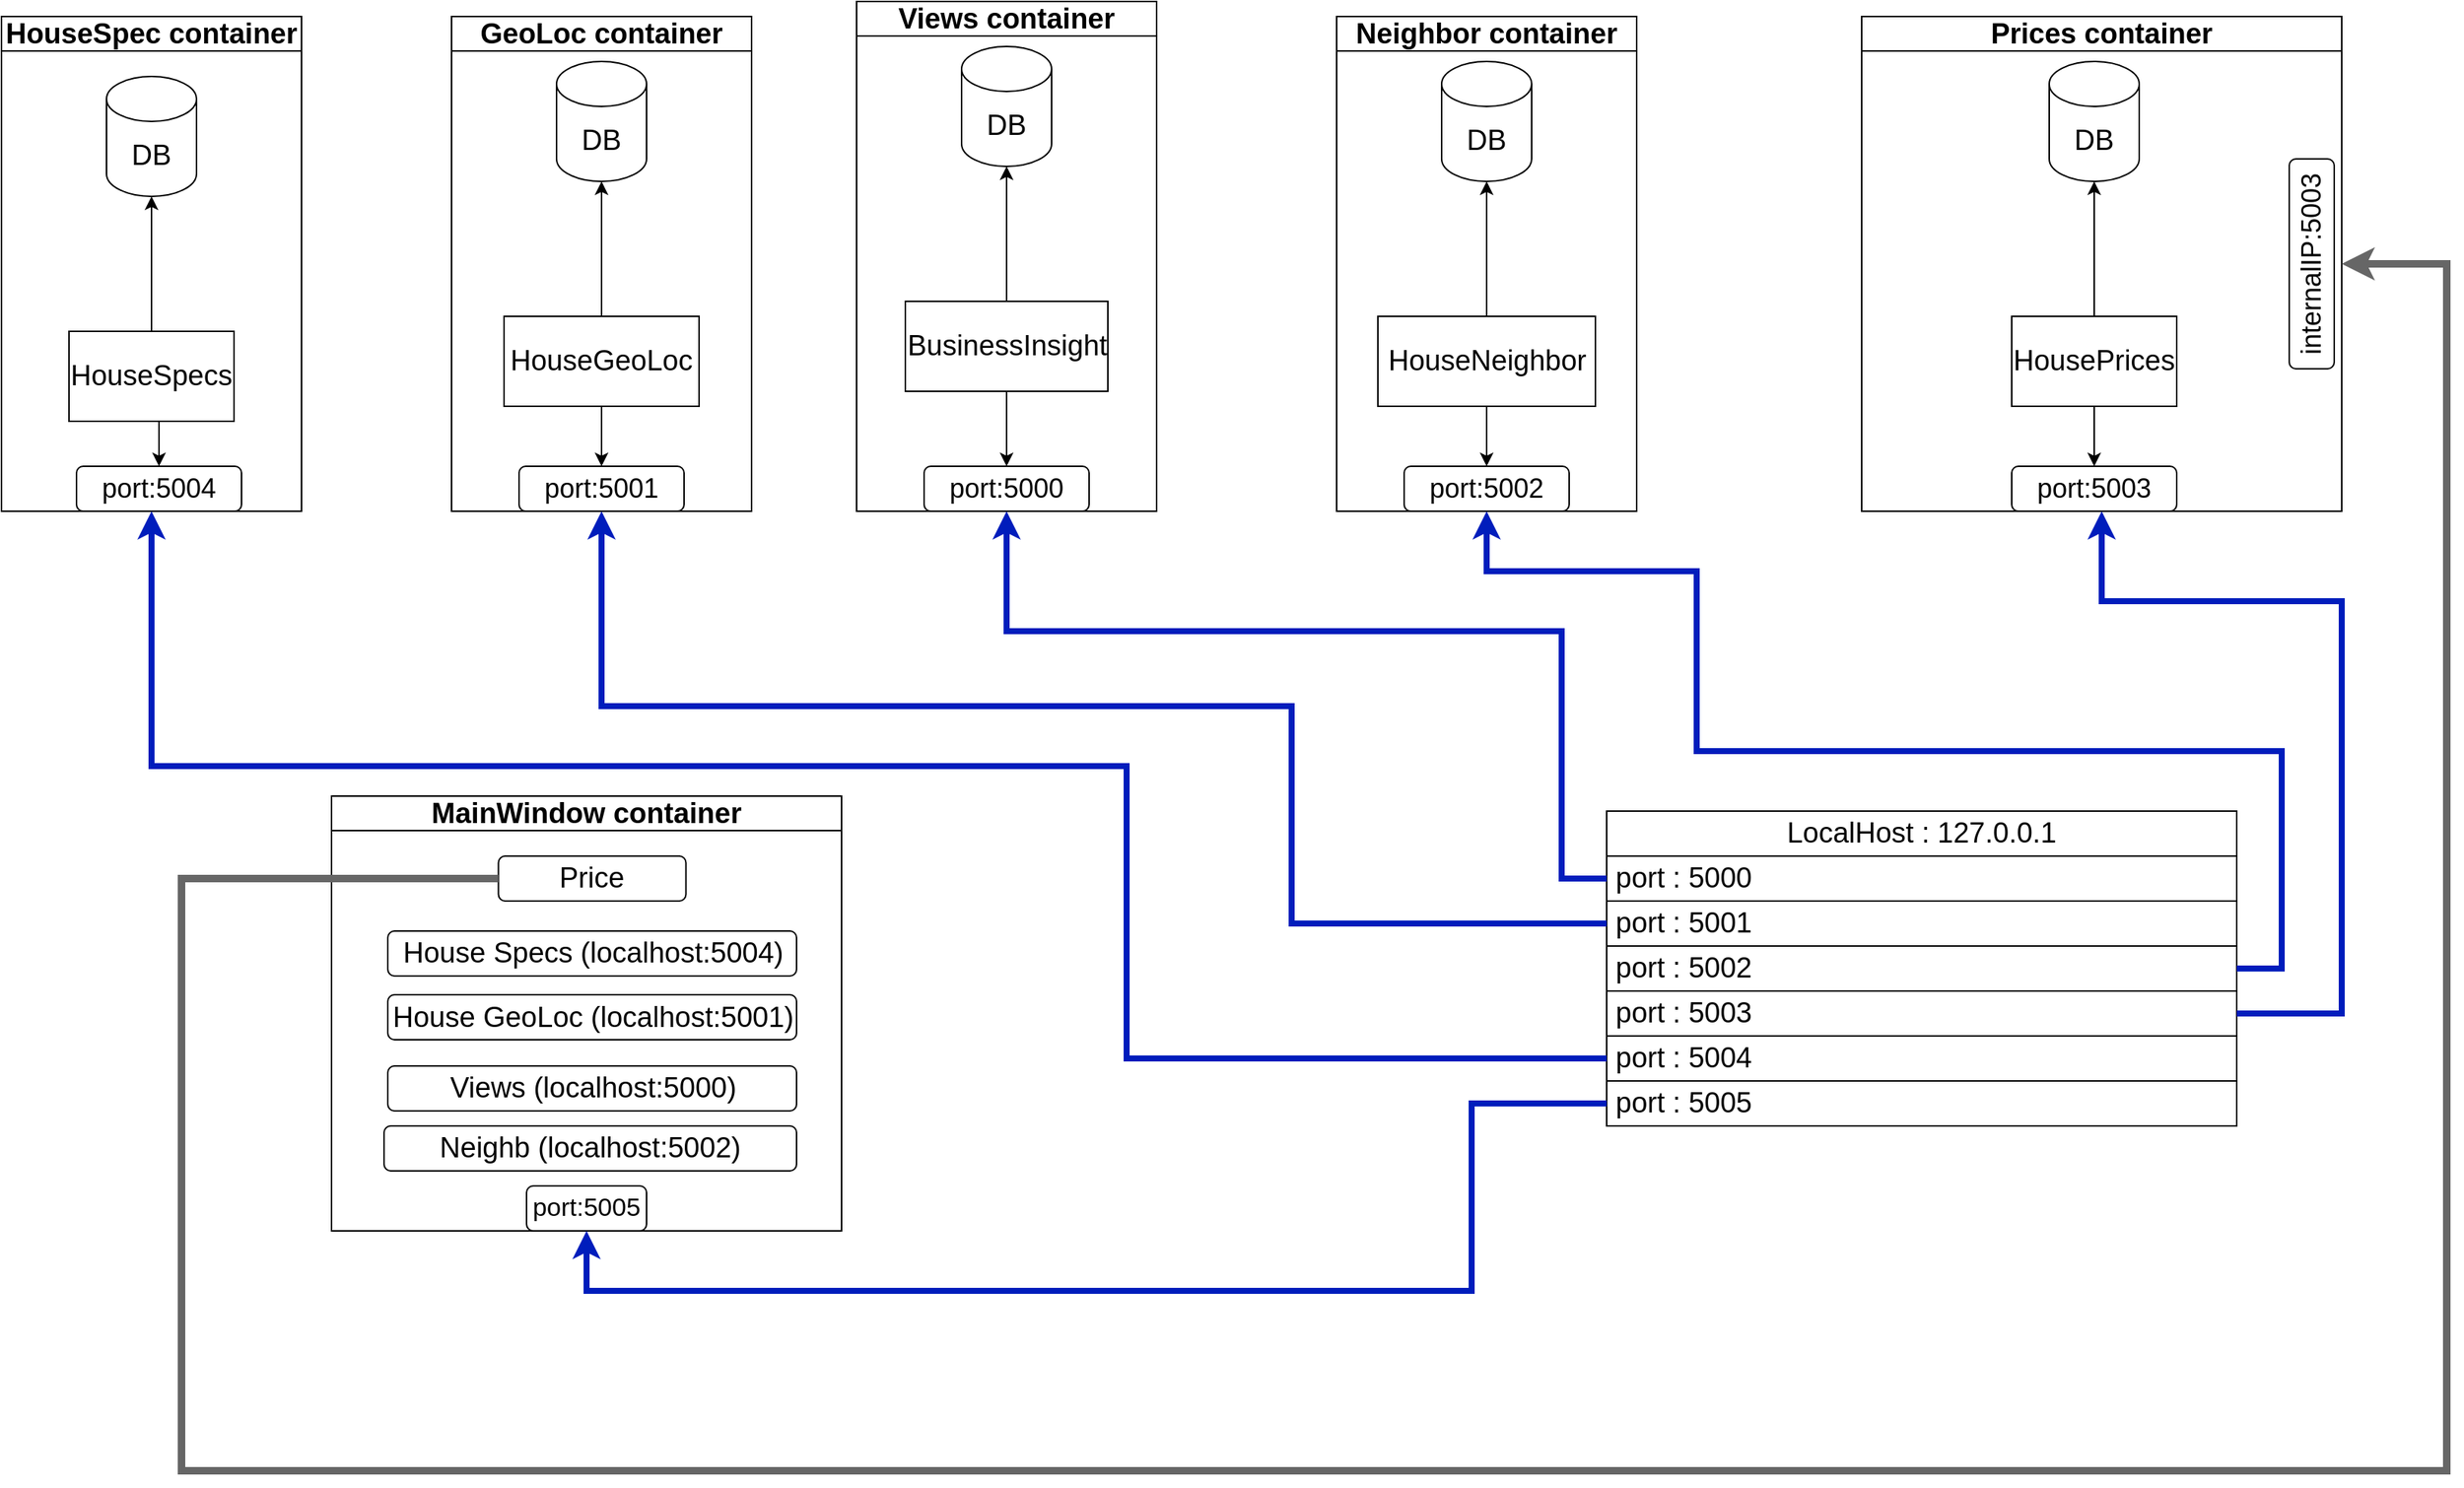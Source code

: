 <mxfile version="24.6.5" type="device">
  <diagram name="Pagina-1" id="HfmaDUV2KbOYAZsAv6NB">
    <mxGraphModel dx="2100" dy="1044" grid="1" gridSize="10" guides="1" tooltips="1" connect="1" arrows="1" fold="1" page="1" pageScale="1" pageWidth="1100" pageHeight="1700" math="0" shadow="0">
      <root>
        <mxCell id="0" />
        <mxCell id="1" parent="0" />
        <mxCell id="TAgpOvvzRsTFJa2ulCm9-2" value="HouseSpec container" style="swimlane;whiteSpace=wrap;html=1;fontSize=19;" vertex="1" parent="1">
          <mxGeometry x="20" y="80" width="200" height="330" as="geometry" />
        </mxCell>
        <mxCell id="TAgpOvvzRsTFJa2ulCm9-60" style="edgeStyle=orthogonalEdgeStyle;rounded=0;orthogonalLoop=1;jettySize=auto;html=1;exitX=0.5;exitY=1;exitDx=0;exitDy=0;entryX=0.5;entryY=0;entryDx=0;entryDy=0;" edge="1" parent="TAgpOvvzRsTFJa2ulCm9-2" source="0ct4LDV8JpJV-yFf8uoS-1" target="TAgpOvvzRsTFJa2ulCm9-51">
          <mxGeometry relative="1" as="geometry" />
        </mxCell>
        <mxCell id="0ct4LDV8JpJV-yFf8uoS-1" value="HouseSpecs" style="rounded=0;whiteSpace=wrap;html=1;fontSize=19;" parent="TAgpOvvzRsTFJa2ulCm9-2" vertex="1">
          <mxGeometry x="45" y="210" width="110" height="60" as="geometry" />
        </mxCell>
        <mxCell id="0ct4LDV8JpJV-yFf8uoS-5" value="DB" style="shape=cylinder3;whiteSpace=wrap;html=1;boundedLbl=1;backgroundOutline=1;size=15;fontSize=19;" parent="TAgpOvvzRsTFJa2ulCm9-2" vertex="1">
          <mxGeometry x="70" y="40" width="60" height="80" as="geometry" />
        </mxCell>
        <mxCell id="TAgpOvvzRsTFJa2ulCm9-3" style="edgeStyle=orthogonalEdgeStyle;rounded=0;orthogonalLoop=1;jettySize=auto;html=1;exitX=0.5;exitY=0;exitDx=0;exitDy=0;entryX=0.5;entryY=1;entryDx=0;entryDy=0;entryPerimeter=0;fontSize=19;" edge="1" parent="TAgpOvvzRsTFJa2ulCm9-2" source="0ct4LDV8JpJV-yFf8uoS-1" target="0ct4LDV8JpJV-yFf8uoS-5">
          <mxGeometry relative="1" as="geometry" />
        </mxCell>
        <mxCell id="TAgpOvvzRsTFJa2ulCm9-51" value="&lt;span style=&quot;font-size: 18px; text-wrap: nowrap;&quot;&gt;port:5004&lt;/span&gt;" style="rounded=1;whiteSpace=wrap;html=1;fontSize=18;" vertex="1" parent="TAgpOvvzRsTFJa2ulCm9-2">
          <mxGeometry x="50" y="300" width="110" height="30" as="geometry" />
        </mxCell>
        <mxCell id="TAgpOvvzRsTFJa2ulCm9-4" value="MainWindow container" style="swimlane;whiteSpace=wrap;html=1;fontSize=19;" vertex="1" parent="1">
          <mxGeometry x="240" y="600" width="340" height="290" as="geometry" />
        </mxCell>
        <mxCell id="TAgpOvvzRsTFJa2ulCm9-22" value="Price" style="rounded=1;whiteSpace=wrap;html=1;fontSize=19;" vertex="1" parent="TAgpOvvzRsTFJa2ulCm9-4">
          <mxGeometry x="111.25" y="40" width="125" height="30" as="geometry" />
        </mxCell>
        <mxCell id="TAgpOvvzRsTFJa2ulCm9-24" value="House Specs (localhost:5004)" style="rounded=1;whiteSpace=wrap;html=1;fontSize=19;" vertex="1" parent="TAgpOvvzRsTFJa2ulCm9-4">
          <mxGeometry x="37.5" y="90" width="272.5" height="30" as="geometry" />
        </mxCell>
        <mxCell id="TAgpOvvzRsTFJa2ulCm9-48" value="&lt;span style=&quot;font-size: 17px; text-wrap: nowrap;&quot;&gt;port:5005&lt;/span&gt;" style="rounded=1;whiteSpace=wrap;html=1;fontSize=17;" vertex="1" parent="TAgpOvvzRsTFJa2ulCm9-4">
          <mxGeometry x="130" y="260" width="80" height="30" as="geometry" />
        </mxCell>
        <mxCell id="TAgpOvvzRsTFJa2ulCm9-66" value="House GeoLoc (localhost:5001)" style="rounded=1;whiteSpace=wrap;html=1;fontSize=19;" vertex="1" parent="TAgpOvvzRsTFJa2ulCm9-4">
          <mxGeometry x="37.5" y="132.5" width="272.5" height="30" as="geometry" />
        </mxCell>
        <mxCell id="TAgpOvvzRsTFJa2ulCm9-67" value="Views (localhost:5000)" style="rounded=1;whiteSpace=wrap;html=1;fontSize=19;" vertex="1" parent="TAgpOvvzRsTFJa2ulCm9-4">
          <mxGeometry x="37.5" y="180" width="272.5" height="30" as="geometry" />
        </mxCell>
        <mxCell id="TAgpOvvzRsTFJa2ulCm9-68" value="Neighb (localhost:5002)" style="rounded=1;whiteSpace=wrap;html=1;fontSize=19;" vertex="1" parent="TAgpOvvzRsTFJa2ulCm9-4">
          <mxGeometry x="35" y="220" width="275" height="30" as="geometry" />
        </mxCell>
        <mxCell id="TAgpOvvzRsTFJa2ulCm9-6" value="GeoLoc container" style="swimlane;whiteSpace=wrap;html=1;fontSize=19;" vertex="1" parent="1">
          <mxGeometry x="320" y="80" width="200" height="330" as="geometry" />
        </mxCell>
        <mxCell id="TAgpOvvzRsTFJa2ulCm9-61" style="edgeStyle=orthogonalEdgeStyle;rounded=0;orthogonalLoop=1;jettySize=auto;html=1;exitX=0.5;exitY=1;exitDx=0;exitDy=0;entryX=0.5;entryY=0;entryDx=0;entryDy=0;" edge="1" parent="TAgpOvvzRsTFJa2ulCm9-6" source="0ct4LDV8JpJV-yFf8uoS-10" target="TAgpOvvzRsTFJa2ulCm9-52">
          <mxGeometry relative="1" as="geometry" />
        </mxCell>
        <mxCell id="0ct4LDV8JpJV-yFf8uoS-10" value="HouseGeoLoc" style="rounded=0;whiteSpace=wrap;html=1;fontSize=19;" parent="TAgpOvvzRsTFJa2ulCm9-6" vertex="1">
          <mxGeometry x="35" y="200" width="130" height="60" as="geometry" />
        </mxCell>
        <mxCell id="0ct4LDV8JpJV-yFf8uoS-6" value="DB" style="shape=cylinder3;whiteSpace=wrap;html=1;boundedLbl=1;backgroundOutline=1;size=15;fontSize=19;" parent="TAgpOvvzRsTFJa2ulCm9-6" vertex="1">
          <mxGeometry x="70" y="30" width="60" height="80" as="geometry" />
        </mxCell>
        <mxCell id="TAgpOvvzRsTFJa2ulCm9-31" style="edgeStyle=orthogonalEdgeStyle;rounded=0;orthogonalLoop=1;jettySize=auto;html=1;exitX=0.5;exitY=0;exitDx=0;exitDy=0;entryX=0.5;entryY=1;entryDx=0;entryDy=0;entryPerimeter=0;fontSize=19;" edge="1" parent="TAgpOvvzRsTFJa2ulCm9-6" source="0ct4LDV8JpJV-yFf8uoS-10" target="0ct4LDV8JpJV-yFf8uoS-6">
          <mxGeometry relative="1" as="geometry" />
        </mxCell>
        <mxCell id="TAgpOvvzRsTFJa2ulCm9-52" value="&lt;span style=&quot;font-size: 18px; text-wrap: nowrap;&quot;&gt;port:5001&lt;/span&gt;" style="rounded=1;whiteSpace=wrap;html=1;fontSize=18;" vertex="1" parent="TAgpOvvzRsTFJa2ulCm9-6">
          <mxGeometry x="45" y="300" width="110" height="30" as="geometry" />
        </mxCell>
        <mxCell id="TAgpOvvzRsTFJa2ulCm9-7" value="Views container" style="swimlane;whiteSpace=wrap;html=1;fontSize=19;" vertex="1" parent="1">
          <mxGeometry x="590" y="70" width="200" height="340" as="geometry" />
        </mxCell>
        <mxCell id="TAgpOvvzRsTFJa2ulCm9-62" style="edgeStyle=orthogonalEdgeStyle;rounded=0;orthogonalLoop=1;jettySize=auto;html=1;exitX=0.5;exitY=1;exitDx=0;exitDy=0;entryX=0.5;entryY=0;entryDx=0;entryDy=0;" edge="1" parent="TAgpOvvzRsTFJa2ulCm9-7" source="0ct4LDV8JpJV-yFf8uoS-7" target="TAgpOvvzRsTFJa2ulCm9-53">
          <mxGeometry relative="1" as="geometry" />
        </mxCell>
        <mxCell id="0ct4LDV8JpJV-yFf8uoS-7" value="BusinessInsight" style="rounded=0;whiteSpace=wrap;html=1;fontSize=19;" parent="TAgpOvvzRsTFJa2ulCm9-7" vertex="1">
          <mxGeometry x="32.5" y="200" width="135" height="60" as="geometry" />
        </mxCell>
        <mxCell id="0ct4LDV8JpJV-yFf8uoS-8" value="DB" style="shape=cylinder3;whiteSpace=wrap;html=1;boundedLbl=1;backgroundOutline=1;size=15;fontSize=19;" parent="TAgpOvvzRsTFJa2ulCm9-7" vertex="1">
          <mxGeometry x="70" y="30" width="60" height="80" as="geometry" />
        </mxCell>
        <mxCell id="TAgpOvvzRsTFJa2ulCm9-32" style="edgeStyle=orthogonalEdgeStyle;rounded=0;orthogonalLoop=1;jettySize=auto;html=1;entryX=0.5;entryY=1;entryDx=0;entryDy=0;entryPerimeter=0;fontSize=19;" edge="1" parent="TAgpOvvzRsTFJa2ulCm9-7" source="0ct4LDV8JpJV-yFf8uoS-7" target="0ct4LDV8JpJV-yFf8uoS-8">
          <mxGeometry relative="1" as="geometry" />
        </mxCell>
        <mxCell id="TAgpOvvzRsTFJa2ulCm9-53" value="&lt;span style=&quot;font-size: 18px; text-wrap: nowrap;&quot;&gt;port:5000&lt;/span&gt;" style="rounded=1;whiteSpace=wrap;html=1;fontSize=18;" vertex="1" parent="TAgpOvvzRsTFJa2ulCm9-7">
          <mxGeometry x="45" y="310" width="110" height="30" as="geometry" />
        </mxCell>
        <mxCell id="TAgpOvvzRsTFJa2ulCm9-9" value="Neighbor container" style="swimlane;whiteSpace=wrap;html=1;fontSize=19;" vertex="1" parent="1">
          <mxGeometry x="910" y="80" width="200" height="330" as="geometry" />
        </mxCell>
        <mxCell id="TAgpOvvzRsTFJa2ulCm9-63" style="edgeStyle=orthogonalEdgeStyle;rounded=0;orthogonalLoop=1;jettySize=auto;html=1;exitX=0.5;exitY=1;exitDx=0;exitDy=0;entryX=0.5;entryY=0;entryDx=0;entryDy=0;" edge="1" parent="TAgpOvvzRsTFJa2ulCm9-9" source="0ct4LDV8JpJV-yFf8uoS-12" target="TAgpOvvzRsTFJa2ulCm9-54">
          <mxGeometry relative="1" as="geometry" />
        </mxCell>
        <mxCell id="0ct4LDV8JpJV-yFf8uoS-12" value="HouseNeighbor" style="rounded=0;whiteSpace=wrap;html=1;fontSize=19;" parent="TAgpOvvzRsTFJa2ulCm9-9" vertex="1">
          <mxGeometry x="27.5" y="200" width="145" height="60" as="geometry" />
        </mxCell>
        <mxCell id="0ct4LDV8JpJV-yFf8uoS-9" value="DB" style="shape=cylinder3;whiteSpace=wrap;html=1;boundedLbl=1;backgroundOutline=1;size=15;fontSize=19;" parent="TAgpOvvzRsTFJa2ulCm9-9" vertex="1">
          <mxGeometry x="70" y="30" width="60" height="80" as="geometry" />
        </mxCell>
        <mxCell id="TAgpOvvzRsTFJa2ulCm9-33" style="edgeStyle=orthogonalEdgeStyle;rounded=0;orthogonalLoop=1;jettySize=auto;html=1;exitX=0.5;exitY=0;exitDx=0;exitDy=0;entryX=0.5;entryY=1;entryDx=0;entryDy=0;entryPerimeter=0;fontSize=19;" edge="1" parent="TAgpOvvzRsTFJa2ulCm9-9" source="0ct4LDV8JpJV-yFf8uoS-12" target="0ct4LDV8JpJV-yFf8uoS-9">
          <mxGeometry relative="1" as="geometry" />
        </mxCell>
        <mxCell id="TAgpOvvzRsTFJa2ulCm9-54" value="&lt;span style=&quot;font-size: 18px; text-wrap: nowrap;&quot;&gt;port:5002&lt;/span&gt;" style="rounded=1;whiteSpace=wrap;html=1;fontSize=18;" vertex="1" parent="TAgpOvvzRsTFJa2ulCm9-9">
          <mxGeometry x="45" y="300" width="110" height="30" as="geometry" />
        </mxCell>
        <mxCell id="TAgpOvvzRsTFJa2ulCm9-12" value="Prices container" style="swimlane;whiteSpace=wrap;html=1;fontSize=19;" vertex="1" parent="1">
          <mxGeometry x="1260" y="80" width="320" height="330" as="geometry" />
        </mxCell>
        <mxCell id="TAgpOvvzRsTFJa2ulCm9-64" style="edgeStyle=orthogonalEdgeStyle;rounded=0;orthogonalLoop=1;jettySize=auto;html=1;exitX=0.5;exitY=1;exitDx=0;exitDy=0;entryX=0.5;entryY=0;entryDx=0;entryDy=0;" edge="1" parent="TAgpOvvzRsTFJa2ulCm9-12" source="TAgpOvvzRsTFJa2ulCm9-13" target="TAgpOvvzRsTFJa2ulCm9-55">
          <mxGeometry relative="1" as="geometry" />
        </mxCell>
        <mxCell id="TAgpOvvzRsTFJa2ulCm9-13" value="HousePrices" style="rounded=0;whiteSpace=wrap;html=1;fontSize=19;" vertex="1" parent="TAgpOvvzRsTFJa2ulCm9-12">
          <mxGeometry x="100" y="200" width="110" height="60" as="geometry" />
        </mxCell>
        <mxCell id="TAgpOvvzRsTFJa2ulCm9-14" value="DB" style="shape=cylinder3;whiteSpace=wrap;html=1;boundedLbl=1;backgroundOutline=1;size=15;fontSize=19;" vertex="1" parent="TAgpOvvzRsTFJa2ulCm9-12">
          <mxGeometry x="125" y="30" width="60" height="80" as="geometry" />
        </mxCell>
        <mxCell id="TAgpOvvzRsTFJa2ulCm9-21" style="edgeStyle=orthogonalEdgeStyle;rounded=0;orthogonalLoop=1;jettySize=auto;html=1;entryX=0.5;entryY=1;entryDx=0;entryDy=0;entryPerimeter=0;fontSize=19;" edge="1" parent="TAgpOvvzRsTFJa2ulCm9-12" source="TAgpOvvzRsTFJa2ulCm9-13" target="TAgpOvvzRsTFJa2ulCm9-14">
          <mxGeometry relative="1" as="geometry" />
        </mxCell>
        <mxCell id="TAgpOvvzRsTFJa2ulCm9-55" value="&lt;span style=&quot;font-size: 18px; text-wrap: nowrap;&quot;&gt;port:5003&lt;/span&gt;" style="rounded=1;whiteSpace=wrap;html=1;fontSize=18;" vertex="1" parent="TAgpOvvzRsTFJa2ulCm9-12">
          <mxGeometry x="100" y="300" width="110" height="30" as="geometry" />
        </mxCell>
        <mxCell id="TAgpOvvzRsTFJa2ulCm9-75" value="&lt;span style=&quot;font-size: 18px; text-wrap: nowrap;&quot;&gt;internalIP:5003&lt;/span&gt;" style="rounded=1;whiteSpace=wrap;html=1;fontSize=18;rotation=-90;" vertex="1" parent="TAgpOvvzRsTFJa2ulCm9-12">
          <mxGeometry x="230" y="150" width="140" height="30" as="geometry" />
        </mxCell>
        <mxCell id="TAgpOvvzRsTFJa2ulCm9-37" value="LocalHost :&amp;nbsp;&lt;span style=&quot;text-align: left; font-size: 19px;&quot;&gt;127.0.0.1&lt;/span&gt;" style="swimlane;fontStyle=0;childLayout=stackLayout;horizontal=1;startSize=30;horizontalStack=0;resizeParent=1;resizeParentMax=0;resizeLast=0;collapsible=1;marginBottom=0;whiteSpace=wrap;html=1;fontSize=19;" vertex="1" parent="1">
          <mxGeometry x="1090" y="610" width="420" height="210" as="geometry" />
        </mxCell>
        <mxCell id="TAgpOvvzRsTFJa2ulCm9-38" value="port : 5000" style="text;strokeColor=none;fillColor=none;align=left;verticalAlign=middle;spacingLeft=4;spacingRight=4;overflow=hidden;points=[[0,0.5],[1,0.5]];portConstraint=eastwest;rotatable=0;whiteSpace=wrap;html=1;fontSize=19;" vertex="1" parent="TAgpOvvzRsTFJa2ulCm9-37">
          <mxGeometry y="30" width="420" height="30" as="geometry" />
        </mxCell>
        <mxCell id="TAgpOvvzRsTFJa2ulCm9-39" value="port : 5001" style="text;strokeColor=default;fillColor=none;align=left;verticalAlign=middle;spacingLeft=4;spacingRight=4;overflow=hidden;points=[[0,0.5],[1,0.5]];portConstraint=eastwest;rotatable=0;whiteSpace=wrap;html=1;fontSize=19;" vertex="1" parent="TAgpOvvzRsTFJa2ulCm9-37">
          <mxGeometry y="60" width="420" height="30" as="geometry" />
        </mxCell>
        <mxCell id="TAgpOvvzRsTFJa2ulCm9-40" value="port : 5002" style="text;strokeColor=default;fillColor=none;align=left;verticalAlign=middle;spacingLeft=4;spacingRight=4;overflow=hidden;points=[[0,0.5],[1,0.5]];portConstraint=eastwest;rotatable=0;whiteSpace=wrap;html=1;fontSize=19;" vertex="1" parent="TAgpOvvzRsTFJa2ulCm9-37">
          <mxGeometry y="90" width="420" height="30" as="geometry" />
        </mxCell>
        <mxCell id="TAgpOvvzRsTFJa2ulCm9-41" value="port : 5003" style="text;strokeColor=default;fillColor=none;align=left;verticalAlign=middle;spacingLeft=4;spacingRight=4;overflow=hidden;points=[[0,0.5],[1,0.5]];portConstraint=eastwest;rotatable=0;whiteSpace=wrap;html=1;fontSize=19;" vertex="1" parent="TAgpOvvzRsTFJa2ulCm9-37">
          <mxGeometry y="120" width="420" height="30" as="geometry" />
        </mxCell>
        <mxCell id="TAgpOvvzRsTFJa2ulCm9-42" value="port : 5004" style="text;strokeColor=default;fillColor=none;align=left;verticalAlign=middle;spacingLeft=4;spacingRight=4;overflow=hidden;points=[[0,0.5],[1,0.5]];portConstraint=eastwest;rotatable=0;whiteSpace=wrap;html=1;fontSize=19;" vertex="1" parent="TAgpOvvzRsTFJa2ulCm9-37">
          <mxGeometry y="150" width="420" height="30" as="geometry" />
        </mxCell>
        <mxCell id="TAgpOvvzRsTFJa2ulCm9-43" value="port : 5005" style="text;strokeColor=default;fillColor=none;align=left;verticalAlign=middle;spacingLeft=4;spacingRight=4;overflow=hidden;points=[[0,0.5],[1,0.5]];portConstraint=eastwest;rotatable=0;whiteSpace=wrap;html=1;fontSize=19;" vertex="1" parent="TAgpOvvzRsTFJa2ulCm9-37">
          <mxGeometry y="180" width="420" height="30" as="geometry" />
        </mxCell>
        <mxCell id="TAgpOvvzRsTFJa2ulCm9-49" style="edgeStyle=orthogonalEdgeStyle;rounded=0;orthogonalLoop=1;jettySize=auto;html=1;exitX=0;exitY=0.5;exitDx=0;exitDy=0;entryX=0.5;entryY=1;entryDx=0;entryDy=0;fillColor=#0050ef;strokeColor=#001DBC;strokeWidth=4;" edge="1" parent="1" source="TAgpOvvzRsTFJa2ulCm9-43" target="TAgpOvvzRsTFJa2ulCm9-4">
          <mxGeometry relative="1" as="geometry">
            <Array as="points">
              <mxPoint x="1000" y="805" />
              <mxPoint x="1000" y="930" />
              <mxPoint x="410" y="930" />
            </Array>
          </mxGeometry>
        </mxCell>
        <mxCell id="TAgpOvvzRsTFJa2ulCm9-50" style="edgeStyle=orthogonalEdgeStyle;rounded=0;orthogonalLoop=1;jettySize=auto;html=1;exitX=0;exitY=0.5;exitDx=0;exitDy=0;entryX=0.5;entryY=1;entryDx=0;entryDy=0;fillColor=#0050ef;strokeColor=#001DBC;strokeWidth=4;" edge="1" parent="1" source="TAgpOvvzRsTFJa2ulCm9-42" target="TAgpOvvzRsTFJa2ulCm9-2">
          <mxGeometry relative="1" as="geometry">
            <Array as="points">
              <mxPoint x="770" y="775" />
              <mxPoint x="770" y="580" />
              <mxPoint x="120" y="580" />
            </Array>
          </mxGeometry>
        </mxCell>
        <mxCell id="TAgpOvvzRsTFJa2ulCm9-56" style="edgeStyle=orthogonalEdgeStyle;rounded=0;orthogonalLoop=1;jettySize=auto;html=1;exitX=0;exitY=0.5;exitDx=0;exitDy=0;entryX=0.5;entryY=1;entryDx=0;entryDy=0;fillColor=#0050ef;strokeColor=#001DBC;strokeWidth=4;" edge="1" parent="1" source="TAgpOvvzRsTFJa2ulCm9-38" target="TAgpOvvzRsTFJa2ulCm9-53">
          <mxGeometry relative="1" as="geometry">
            <Array as="points">
              <mxPoint x="1060" y="655" />
              <mxPoint x="1060" y="490" />
              <mxPoint x="690" y="490" />
            </Array>
          </mxGeometry>
        </mxCell>
        <mxCell id="TAgpOvvzRsTFJa2ulCm9-57" style="edgeStyle=orthogonalEdgeStyle;rounded=0;orthogonalLoop=1;jettySize=auto;html=1;exitX=0;exitY=0.5;exitDx=0;exitDy=0;entryX=0.5;entryY=1;entryDx=0;entryDy=0;fillColor=#0050ef;strokeColor=#001DBC;strokeWidth=4;" edge="1" parent="1" source="TAgpOvvzRsTFJa2ulCm9-39" target="TAgpOvvzRsTFJa2ulCm9-52">
          <mxGeometry relative="1" as="geometry">
            <Array as="points">
              <mxPoint x="880" y="685" />
              <mxPoint x="880" y="540" />
              <mxPoint x="420" y="540" />
            </Array>
          </mxGeometry>
        </mxCell>
        <mxCell id="TAgpOvvzRsTFJa2ulCm9-58" style="edgeStyle=orthogonalEdgeStyle;rounded=0;orthogonalLoop=1;jettySize=auto;html=1;exitX=1;exitY=0.5;exitDx=0;exitDy=0;entryX=0.5;entryY=1;entryDx=0;entryDy=0;fillColor=#0050ef;strokeColor=#001DBC;strokeWidth=4;" edge="1" parent="1" source="TAgpOvvzRsTFJa2ulCm9-40" target="TAgpOvvzRsTFJa2ulCm9-9">
          <mxGeometry relative="1" as="geometry">
            <Array as="points">
              <mxPoint x="1540" y="715" />
              <mxPoint x="1540" y="570" />
              <mxPoint x="1150" y="570" />
              <mxPoint x="1150" y="450" />
              <mxPoint x="1010" y="450" />
            </Array>
          </mxGeometry>
        </mxCell>
        <mxCell id="TAgpOvvzRsTFJa2ulCm9-59" style="edgeStyle=orthogonalEdgeStyle;rounded=0;orthogonalLoop=1;jettySize=auto;html=1;exitX=1;exitY=0.5;exitDx=0;exitDy=0;entryX=0.5;entryY=1;entryDx=0;entryDy=0;fillColor=#0050ef;strokeColor=#001DBC;strokeWidth=4;" edge="1" parent="1" source="TAgpOvvzRsTFJa2ulCm9-41" target="TAgpOvvzRsTFJa2ulCm9-12">
          <mxGeometry relative="1" as="geometry">
            <Array as="points">
              <mxPoint x="1580" y="745" />
              <mxPoint x="1580" y="470" />
              <mxPoint x="1420" y="470" />
            </Array>
          </mxGeometry>
        </mxCell>
        <mxCell id="TAgpOvvzRsTFJa2ulCm9-65" style="edgeStyle=orthogonalEdgeStyle;rounded=0;orthogonalLoop=1;jettySize=auto;html=1;exitX=0;exitY=0.5;exitDx=0;exitDy=0;entryX=1;entryY=0.5;entryDx=0;entryDy=0;strokeWidth=5;fillColor=#f5f5f5;strokeColor=#666666;" edge="1" parent="1" source="TAgpOvvzRsTFJa2ulCm9-22" target="TAgpOvvzRsTFJa2ulCm9-12">
          <mxGeometry relative="1" as="geometry">
            <Array as="points">
              <mxPoint x="140" y="655" />
              <mxPoint x="140" y="1050" />
              <mxPoint x="1650" y="1050" />
              <mxPoint x="1650" y="245" />
            </Array>
          </mxGeometry>
        </mxCell>
      </root>
    </mxGraphModel>
  </diagram>
</mxfile>
